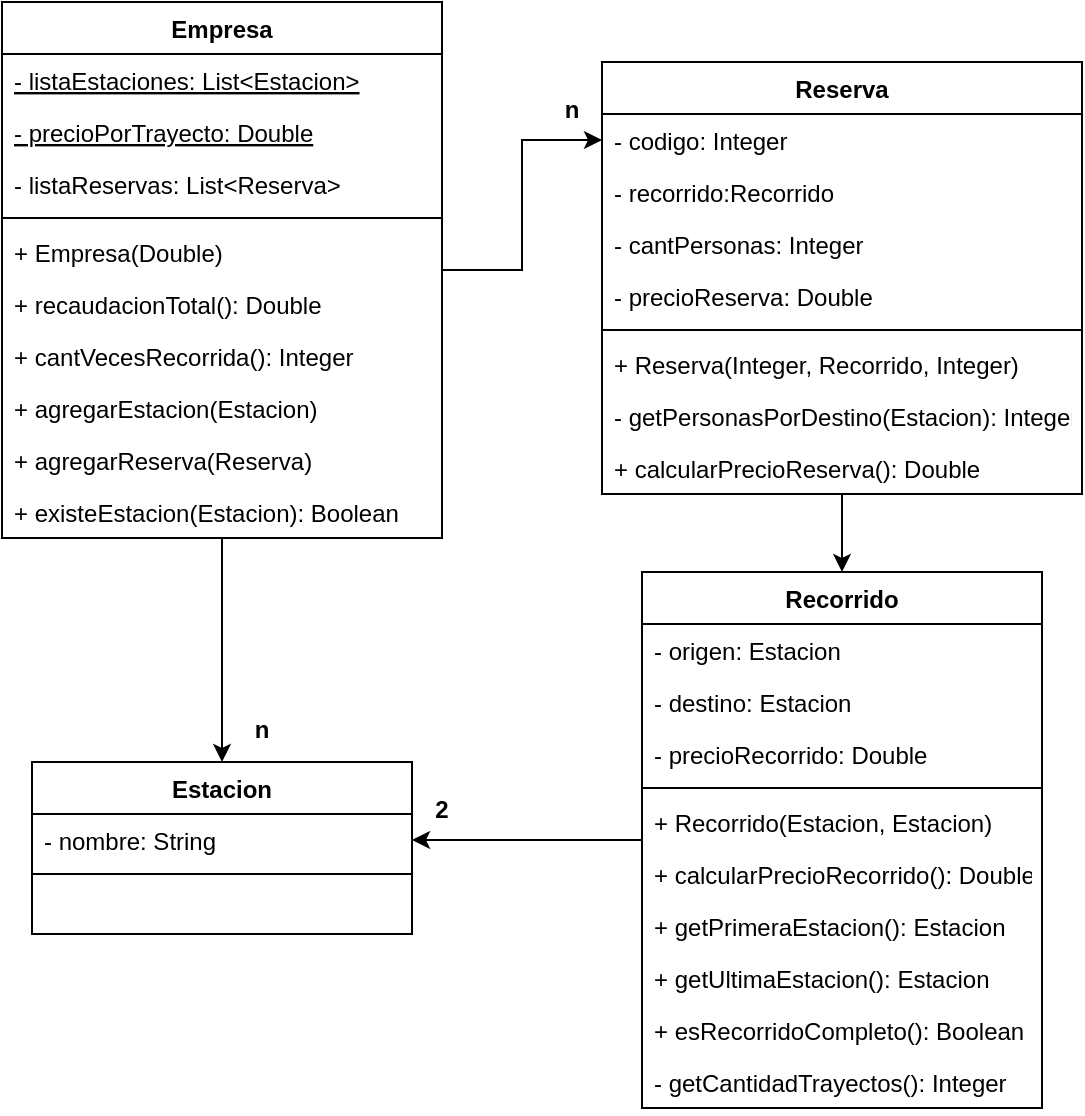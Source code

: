 <mxfile version="14.5.1" type="device"><diagram id="dVeqj1j_CXNFuZDqsXi7" name="Página-1"><mxGraphModel dx="1084" dy="804" grid="1" gridSize="10" guides="1" tooltips="1" connect="1" arrows="1" fold="1" page="1" pageScale="1" pageWidth="827" pageHeight="1169" math="0" shadow="0"><root><mxCell id="0"/><mxCell id="1" parent="0"/><mxCell id="ZA1FQmsH_9ObcVYajBFP-22" style="edgeStyle=orthogonalEdgeStyle;rounded=0;orthogonalLoop=1;jettySize=auto;html=1;" edge="1" parent="1" source="ZA1FQmsH_9ObcVYajBFP-1" target="ZA1FQmsH_9ObcVYajBFP-6"><mxGeometry relative="1" as="geometry"/></mxCell><mxCell id="ZA1FQmsH_9ObcVYajBFP-48" style="edgeStyle=orthogonalEdgeStyle;rounded=0;orthogonalLoop=1;jettySize=auto;html=1;entryX=0.5;entryY=0;entryDx=0;entryDy=0;" edge="1" parent="1" source="ZA1FQmsH_9ObcVYajBFP-1" target="ZA1FQmsH_9ObcVYajBFP-15"><mxGeometry relative="1" as="geometry"/></mxCell><mxCell id="ZA1FQmsH_9ObcVYajBFP-1" value="Empresa" style="swimlane;fontStyle=1;align=center;verticalAlign=top;childLayout=stackLayout;horizontal=1;startSize=26;horizontalStack=0;resizeParent=1;resizeParentMax=0;resizeLast=0;collapsible=1;marginBottom=0;" vertex="1" parent="1"><mxGeometry x="20" y="160" width="220" height="268" as="geometry"/></mxCell><mxCell id="ZA1FQmsH_9ObcVYajBFP-27" value="- listaEstaciones: List&lt;Estacion&gt;" style="text;strokeColor=none;fillColor=none;align=left;verticalAlign=top;spacingLeft=4;spacingRight=4;overflow=hidden;rotatable=0;points=[[0,0.5],[1,0.5]];portConstraint=eastwest;fontStyle=4" vertex="1" parent="ZA1FQmsH_9ObcVYajBFP-1"><mxGeometry y="26" width="220" height="26" as="geometry"/></mxCell><mxCell id="ZA1FQmsH_9ObcVYajBFP-37" value="- precioPorTrayecto: Double" style="text;strokeColor=none;fillColor=none;align=left;verticalAlign=top;spacingLeft=4;spacingRight=4;overflow=hidden;rotatable=0;points=[[0,0.5],[1,0.5]];portConstraint=eastwest;fontStyle=4" vertex="1" parent="ZA1FQmsH_9ObcVYajBFP-1"><mxGeometry y="52" width="220" height="26" as="geometry"/></mxCell><mxCell id="ZA1FQmsH_9ObcVYajBFP-23" value="- listaReservas: List&lt;Reserva&gt;" style="text;strokeColor=none;fillColor=none;align=left;verticalAlign=top;spacingLeft=4;spacingRight=4;overflow=hidden;rotatable=0;points=[[0,0.5],[1,0.5]];portConstraint=eastwest;" vertex="1" parent="ZA1FQmsH_9ObcVYajBFP-1"><mxGeometry y="78" width="220" height="26" as="geometry"/></mxCell><mxCell id="ZA1FQmsH_9ObcVYajBFP-3" value="" style="line;strokeWidth=1;fillColor=none;align=left;verticalAlign=middle;spacingTop=-1;spacingLeft=3;spacingRight=3;rotatable=0;labelPosition=right;points=[];portConstraint=eastwest;" vertex="1" parent="ZA1FQmsH_9ObcVYajBFP-1"><mxGeometry y="104" width="220" height="8" as="geometry"/></mxCell><mxCell id="ZA1FQmsH_9ObcVYajBFP-4" value="+ Empresa(Double)" style="text;strokeColor=none;fillColor=none;align=left;verticalAlign=top;spacingLeft=4;spacingRight=4;overflow=hidden;rotatable=0;points=[[0,0.5],[1,0.5]];portConstraint=eastwest;" vertex="1" parent="ZA1FQmsH_9ObcVYajBFP-1"><mxGeometry y="112" width="220" height="26" as="geometry"/></mxCell><mxCell id="ZA1FQmsH_9ObcVYajBFP-38" value="+ recaudacionTotal(): Double" style="text;strokeColor=none;fillColor=none;align=left;verticalAlign=top;spacingLeft=4;spacingRight=4;overflow=hidden;rotatable=0;points=[[0,0.5],[1,0.5]];portConstraint=eastwest;" vertex="1" parent="ZA1FQmsH_9ObcVYajBFP-1"><mxGeometry y="138" width="220" height="26" as="geometry"/></mxCell><mxCell id="ZA1FQmsH_9ObcVYajBFP-31" value="+ cantVecesRecorrida(): Integer" style="text;strokeColor=none;fillColor=none;align=left;verticalAlign=top;spacingLeft=4;spacingRight=4;overflow=hidden;rotatable=0;points=[[0,0.5],[1,0.5]];portConstraint=eastwest;" vertex="1" parent="ZA1FQmsH_9ObcVYajBFP-1"><mxGeometry y="164" width="220" height="26" as="geometry"/></mxCell><mxCell id="ZA1FQmsH_9ObcVYajBFP-32" value="+ agregarEstacion(Estacion)" style="text;strokeColor=none;fillColor=none;align=left;verticalAlign=top;spacingLeft=4;spacingRight=4;overflow=hidden;rotatable=0;points=[[0,0.5],[1,0.5]];portConstraint=eastwest;" vertex="1" parent="ZA1FQmsH_9ObcVYajBFP-1"><mxGeometry y="190" width="220" height="26" as="geometry"/></mxCell><mxCell id="ZA1FQmsH_9ObcVYajBFP-34" value="+ agregarReserva(Reserva)" style="text;strokeColor=none;fillColor=none;align=left;verticalAlign=top;spacingLeft=4;spacingRight=4;overflow=hidden;rotatable=0;points=[[0,0.5],[1,0.5]];portConstraint=eastwest;" vertex="1" parent="ZA1FQmsH_9ObcVYajBFP-1"><mxGeometry y="216" width="220" height="26" as="geometry"/></mxCell><mxCell id="ZA1FQmsH_9ObcVYajBFP-36" value="+ existeEstacion(Estacion): Boolean" style="text;strokeColor=none;fillColor=none;align=left;verticalAlign=top;spacingLeft=4;spacingRight=4;overflow=hidden;rotatable=0;points=[[0,0.5],[1,0.5]];portConstraint=eastwest;" vertex="1" parent="ZA1FQmsH_9ObcVYajBFP-1"><mxGeometry y="242" width="220" height="26" as="geometry"/></mxCell><mxCell id="ZA1FQmsH_9ObcVYajBFP-28" style="edgeStyle=orthogonalEdgeStyle;rounded=0;orthogonalLoop=1;jettySize=auto;html=1;entryX=0.5;entryY=0;entryDx=0;entryDy=0;" edge="1" parent="1" source="ZA1FQmsH_9ObcVYajBFP-5" target="ZA1FQmsH_9ObcVYajBFP-9"><mxGeometry relative="1" as="geometry"/></mxCell><mxCell id="ZA1FQmsH_9ObcVYajBFP-5" value="Reserva" style="swimlane;fontStyle=1;align=center;verticalAlign=top;childLayout=stackLayout;horizontal=1;startSize=26;horizontalStack=0;resizeParent=1;resizeParentMax=0;resizeLast=0;collapsible=1;marginBottom=0;" vertex="1" parent="1"><mxGeometry x="320" y="190" width="240" height="216" as="geometry"/></mxCell><mxCell id="ZA1FQmsH_9ObcVYajBFP-6" value="- codigo: Integer" style="text;strokeColor=none;fillColor=none;align=left;verticalAlign=top;spacingLeft=4;spacingRight=4;overflow=hidden;rotatable=0;points=[[0,0.5],[1,0.5]];portConstraint=eastwest;" vertex="1" parent="ZA1FQmsH_9ObcVYajBFP-5"><mxGeometry y="26" width="240" height="26" as="geometry"/></mxCell><mxCell id="ZA1FQmsH_9ObcVYajBFP-25" value="- recorrido:Recorrido" style="text;strokeColor=none;fillColor=none;align=left;verticalAlign=top;spacingLeft=4;spacingRight=4;overflow=hidden;rotatable=0;points=[[0,0.5],[1,0.5]];portConstraint=eastwest;" vertex="1" parent="ZA1FQmsH_9ObcVYajBFP-5"><mxGeometry y="52" width="240" height="26" as="geometry"/></mxCell><mxCell id="ZA1FQmsH_9ObcVYajBFP-24" value="- cantPersonas: Integer" style="text;strokeColor=none;fillColor=none;align=left;verticalAlign=top;spacingLeft=4;spacingRight=4;overflow=hidden;rotatable=0;points=[[0,0.5],[1,0.5]];portConstraint=eastwest;" vertex="1" parent="ZA1FQmsH_9ObcVYajBFP-5"><mxGeometry y="78" width="240" height="26" as="geometry"/></mxCell><mxCell id="ZA1FQmsH_9ObcVYajBFP-26" value="- precioReserva: Double" style="text;strokeColor=none;fillColor=none;align=left;verticalAlign=top;spacingLeft=4;spacingRight=4;overflow=hidden;rotatable=0;points=[[0,0.5],[1,0.5]];portConstraint=eastwest;" vertex="1" parent="ZA1FQmsH_9ObcVYajBFP-5"><mxGeometry y="104" width="240" height="26" as="geometry"/></mxCell><mxCell id="ZA1FQmsH_9ObcVYajBFP-7" value="" style="line;strokeWidth=1;fillColor=none;align=left;verticalAlign=middle;spacingTop=-1;spacingLeft=3;spacingRight=3;rotatable=0;labelPosition=right;points=[];portConstraint=eastwest;" vertex="1" parent="ZA1FQmsH_9ObcVYajBFP-5"><mxGeometry y="130" width="240" height="8" as="geometry"/></mxCell><mxCell id="ZA1FQmsH_9ObcVYajBFP-8" value="+ Reserva(Integer, Recorrido, Integer)" style="text;strokeColor=none;fillColor=none;align=left;verticalAlign=top;spacingLeft=4;spacingRight=4;overflow=hidden;rotatable=0;points=[[0,0.5],[1,0.5]];portConstraint=eastwest;" vertex="1" parent="ZA1FQmsH_9ObcVYajBFP-5"><mxGeometry y="138" width="240" height="26" as="geometry"/></mxCell><mxCell id="ZA1FQmsH_9ObcVYajBFP-40" value="- getPersonasPorDestino(Estacion): Integer" style="text;strokeColor=none;fillColor=none;align=left;verticalAlign=top;spacingLeft=4;spacingRight=4;overflow=hidden;rotatable=0;points=[[0,0.5],[1,0.5]];portConstraint=eastwest;" vertex="1" parent="ZA1FQmsH_9ObcVYajBFP-5"><mxGeometry y="164" width="240" height="26" as="geometry"/></mxCell><mxCell id="ZA1FQmsH_9ObcVYajBFP-41" value="+ calcularPrecioReserva(): Double" style="text;strokeColor=none;fillColor=none;align=left;verticalAlign=top;spacingLeft=4;spacingRight=4;overflow=hidden;rotatable=0;points=[[0,0.5],[1,0.5]];portConstraint=eastwest;" vertex="1" parent="ZA1FQmsH_9ObcVYajBFP-5"><mxGeometry y="190" width="240" height="26" as="geometry"/></mxCell><mxCell id="ZA1FQmsH_9ObcVYajBFP-30" style="edgeStyle=orthogonalEdgeStyle;rounded=0;orthogonalLoop=1;jettySize=auto;html=1;" edge="1" parent="1" source="ZA1FQmsH_9ObcVYajBFP-9" target="ZA1FQmsH_9ObcVYajBFP-16"><mxGeometry relative="1" as="geometry"/></mxCell><mxCell id="ZA1FQmsH_9ObcVYajBFP-9" value="Recorrido" style="swimlane;fontStyle=1;align=center;verticalAlign=top;childLayout=stackLayout;horizontal=1;startSize=26;horizontalStack=0;resizeParent=1;resizeParentMax=0;resizeLast=0;collapsible=1;marginBottom=0;" vertex="1" parent="1"><mxGeometry x="340" y="445" width="200" height="268" as="geometry"/></mxCell><mxCell id="ZA1FQmsH_9ObcVYajBFP-10" value="- origen: Estacion" style="text;strokeColor=none;fillColor=none;align=left;verticalAlign=top;spacingLeft=4;spacingRight=4;overflow=hidden;rotatable=0;points=[[0,0.5],[1,0.5]];portConstraint=eastwest;" vertex="1" parent="ZA1FQmsH_9ObcVYajBFP-9"><mxGeometry y="26" width="200" height="26" as="geometry"/></mxCell><mxCell id="ZA1FQmsH_9ObcVYajBFP-14" value="- destino: Estacion" style="text;strokeColor=none;fillColor=none;align=left;verticalAlign=top;spacingLeft=4;spacingRight=4;overflow=hidden;rotatable=0;points=[[0,0.5],[1,0.5]];portConstraint=eastwest;" vertex="1" parent="ZA1FQmsH_9ObcVYajBFP-9"><mxGeometry y="52" width="200" height="26" as="geometry"/></mxCell><mxCell id="ZA1FQmsH_9ObcVYajBFP-35" value="- precioRecorrido: Double" style="text;strokeColor=none;fillColor=none;align=left;verticalAlign=top;spacingLeft=4;spacingRight=4;overflow=hidden;rotatable=0;points=[[0,0.5],[1,0.5]];portConstraint=eastwest;" vertex="1" parent="ZA1FQmsH_9ObcVYajBFP-9"><mxGeometry y="78" width="200" height="26" as="geometry"/></mxCell><mxCell id="ZA1FQmsH_9ObcVYajBFP-11" value="" style="line;strokeWidth=1;fillColor=none;align=left;verticalAlign=middle;spacingTop=-1;spacingLeft=3;spacingRight=3;rotatable=0;labelPosition=right;points=[];portConstraint=eastwest;" vertex="1" parent="ZA1FQmsH_9ObcVYajBFP-9"><mxGeometry y="104" width="200" height="8" as="geometry"/></mxCell><mxCell id="ZA1FQmsH_9ObcVYajBFP-12" value="+ Recorrido(Estacion, Estacion)" style="text;strokeColor=none;fillColor=none;align=left;verticalAlign=top;spacingLeft=4;spacingRight=4;overflow=hidden;rotatable=0;points=[[0,0.5],[1,0.5]];portConstraint=eastwest;" vertex="1" parent="ZA1FQmsH_9ObcVYajBFP-9"><mxGeometry y="112" width="200" height="26" as="geometry"/></mxCell><mxCell id="ZA1FQmsH_9ObcVYajBFP-42" value="+ calcularPrecioRecorrido(): Double" style="text;strokeColor=none;fillColor=none;align=left;verticalAlign=top;spacingLeft=4;spacingRight=4;overflow=hidden;rotatable=0;points=[[0,0.5],[1,0.5]];portConstraint=eastwest;" vertex="1" parent="ZA1FQmsH_9ObcVYajBFP-9"><mxGeometry y="138" width="200" height="26" as="geometry"/></mxCell><mxCell id="ZA1FQmsH_9ObcVYajBFP-43" value="+ getPrimeraEstacion(): Estacion" style="text;strokeColor=none;fillColor=none;align=left;verticalAlign=top;spacingLeft=4;spacingRight=4;overflow=hidden;rotatable=0;points=[[0,0.5],[1,0.5]];portConstraint=eastwest;" vertex="1" parent="ZA1FQmsH_9ObcVYajBFP-9"><mxGeometry y="164" width="200" height="26" as="geometry"/></mxCell><mxCell id="ZA1FQmsH_9ObcVYajBFP-44" value="+ getUltimaEstacion(): Estacion" style="text;strokeColor=none;fillColor=none;align=left;verticalAlign=top;spacingLeft=4;spacingRight=4;overflow=hidden;rotatable=0;points=[[0,0.5],[1,0.5]];portConstraint=eastwest;" vertex="1" parent="ZA1FQmsH_9ObcVYajBFP-9"><mxGeometry y="190" width="200" height="26" as="geometry"/></mxCell><mxCell id="ZA1FQmsH_9ObcVYajBFP-45" value="+ esRecorridoCompleto(): Boolean" style="text;strokeColor=none;fillColor=none;align=left;verticalAlign=top;spacingLeft=4;spacingRight=4;overflow=hidden;rotatable=0;points=[[0,0.5],[1,0.5]];portConstraint=eastwest;" vertex="1" parent="ZA1FQmsH_9ObcVYajBFP-9"><mxGeometry y="216" width="200" height="26" as="geometry"/></mxCell><mxCell id="ZA1FQmsH_9ObcVYajBFP-46" value="- getCantidadTrayectos(): Integer" style="text;strokeColor=none;fillColor=none;align=left;verticalAlign=top;spacingLeft=4;spacingRight=4;overflow=hidden;rotatable=0;points=[[0,0.5],[1,0.5]];portConstraint=eastwest;" vertex="1" parent="ZA1FQmsH_9ObcVYajBFP-9"><mxGeometry y="242" width="200" height="26" as="geometry"/></mxCell><mxCell id="ZA1FQmsH_9ObcVYajBFP-15" value="Estacion" style="swimlane;fontStyle=1;align=center;verticalAlign=top;childLayout=stackLayout;horizontal=1;startSize=26;horizontalStack=0;resizeParent=1;resizeParentMax=0;resizeLast=0;collapsible=1;marginBottom=0;" vertex="1" parent="1"><mxGeometry x="35" y="540" width="190" height="86" as="geometry"/></mxCell><mxCell id="ZA1FQmsH_9ObcVYajBFP-16" value="- nombre: String" style="text;strokeColor=none;fillColor=none;align=left;verticalAlign=top;spacingLeft=4;spacingRight=4;overflow=hidden;rotatable=0;points=[[0,0.5],[1,0.5]];portConstraint=eastwest;" vertex="1" parent="ZA1FQmsH_9ObcVYajBFP-15"><mxGeometry y="26" width="190" height="26" as="geometry"/></mxCell><mxCell id="ZA1FQmsH_9ObcVYajBFP-19" value="" style="line;strokeWidth=1;fillColor=none;align=left;verticalAlign=middle;spacingTop=-1;spacingLeft=3;spacingRight=3;rotatable=0;labelPosition=right;points=[];portConstraint=eastwest;" vertex="1" parent="ZA1FQmsH_9ObcVYajBFP-15"><mxGeometry y="52" width="190" height="8" as="geometry"/></mxCell><mxCell id="ZA1FQmsH_9ObcVYajBFP-20" value=" " style="text;strokeColor=none;fillColor=none;align=left;verticalAlign=top;spacingLeft=4;spacingRight=4;overflow=hidden;rotatable=0;points=[[0,0.5],[1,0.5]];portConstraint=eastwest;" vertex="1" parent="ZA1FQmsH_9ObcVYajBFP-15"><mxGeometry y="60" width="190" height="26" as="geometry"/></mxCell><mxCell id="ZA1FQmsH_9ObcVYajBFP-29" value="n" style="text;align=center;fontStyle=1;verticalAlign=middle;spacingLeft=3;spacingRight=3;strokeColor=none;rotatable=0;points=[[0,0.5],[1,0.5]];portConstraint=eastwest;" vertex="1" parent="1"><mxGeometry x="265" y="200" width="80" height="26" as="geometry"/></mxCell><mxCell id="ZA1FQmsH_9ObcVYajBFP-47" value="2" style="text;align=center;fontStyle=1;verticalAlign=middle;spacingLeft=3;spacingRight=3;strokeColor=none;rotatable=0;points=[[0,0.5],[1,0.5]];portConstraint=eastwest;" vertex="1" parent="1"><mxGeometry x="200" y="550" width="80" height="26" as="geometry"/></mxCell><mxCell id="ZA1FQmsH_9ObcVYajBFP-49" value="n" style="text;align=center;fontStyle=1;verticalAlign=middle;spacingLeft=3;spacingRight=3;strokeColor=none;rotatable=0;points=[[0,0.5],[1,0.5]];portConstraint=eastwest;" vertex="1" parent="1"><mxGeometry x="110" y="510" width="80" height="26" as="geometry"/></mxCell></root></mxGraphModel></diagram></mxfile>